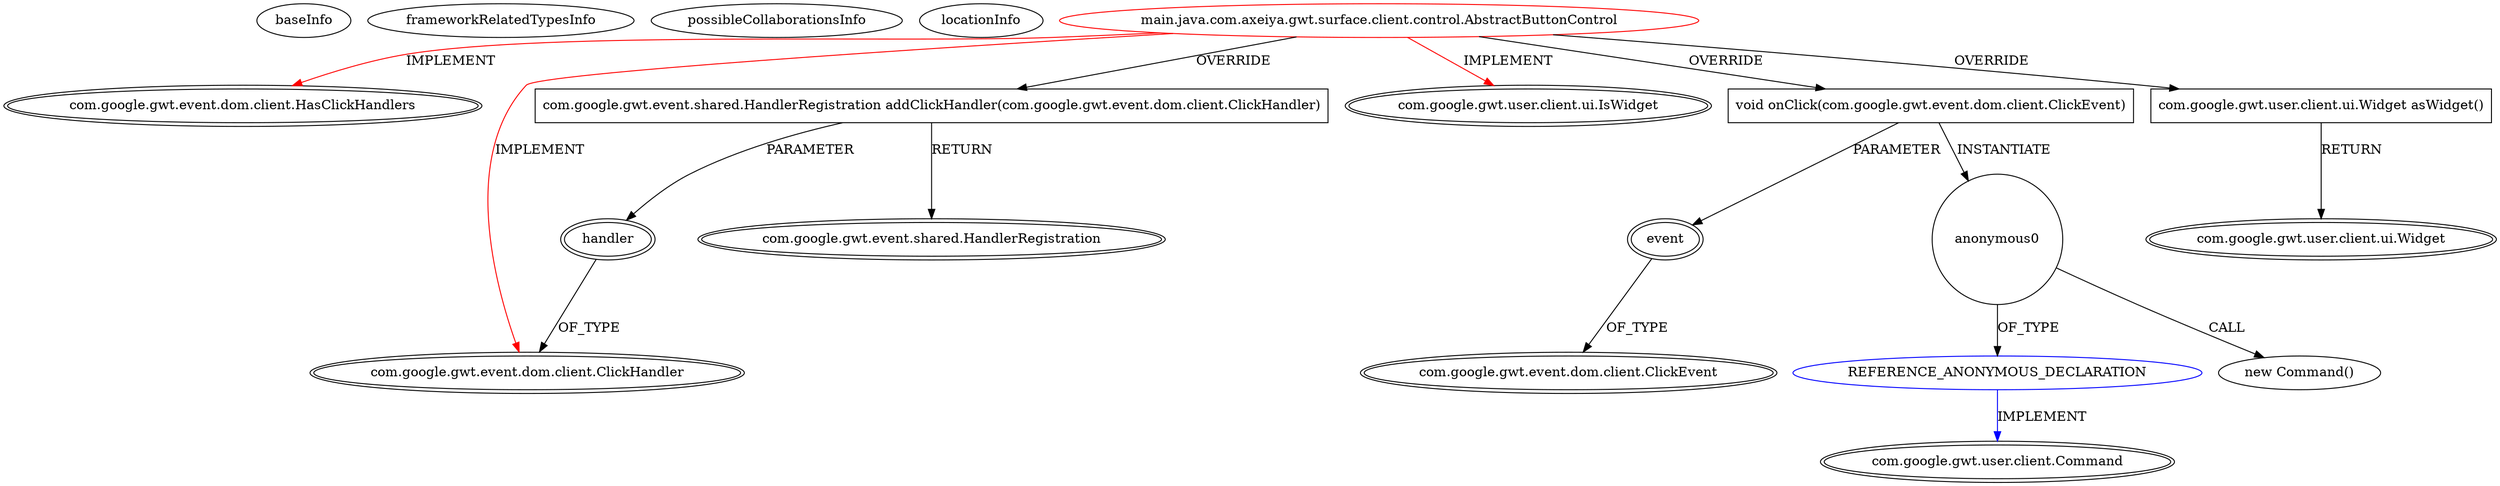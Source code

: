 digraph {
baseInfo[graphId=1187,category="extension_graph",isAnonymous=false,possibleRelation=true]
frameworkRelatedTypesInfo[0="com.google.gwt.event.dom.client.HasClickHandlers",1="com.google.gwt.event.dom.client.ClickHandler",2="com.google.gwt.user.client.ui.IsWidget"]
possibleCollaborationsInfo[0="1187~OVERRIDING_METHOD_DECLARATION-INSTANTIATION-~com.google.gwt.event.dom.client.HasClickHandlers com.google.gwt.event.dom.client.ClickHandler com.google.gwt.user.client.ui.IsWidget ~com.google.gwt.user.client.Command ~false~true"]
locationInfo[projectName="dapicard-gwt-surface",filePath="/dapicard-gwt-surface/gwt-surface-master/gwt-surface/src/main/java/com/axeiya/gwt/surface/client/control/AbstractButtonControl.java",contextSignature="AbstractButtonControl",graphId="1187"]
0[label="main.java.com.axeiya.gwt.surface.client.control.AbstractButtonControl",vertexType="ROOT_CLIENT_CLASS_DECLARATION",isFrameworkType=false,color=red]
1[label="com.google.gwt.event.dom.client.HasClickHandlers",vertexType="FRAMEWORK_INTERFACE_TYPE",isFrameworkType=true,peripheries=2]
2[label="com.google.gwt.event.dom.client.ClickHandler",vertexType="FRAMEWORK_INTERFACE_TYPE",isFrameworkType=true,peripheries=2]
3[label="com.google.gwt.user.client.ui.IsWidget",vertexType="FRAMEWORK_INTERFACE_TYPE",isFrameworkType=true,peripheries=2]
4[label="void onClick(com.google.gwt.event.dom.client.ClickEvent)",vertexType="OVERRIDING_METHOD_DECLARATION",isFrameworkType=false,shape=box]
5[label="event",vertexType="PARAMETER_DECLARATION",isFrameworkType=true,peripheries=2]
6[label="com.google.gwt.event.dom.client.ClickEvent",vertexType="FRAMEWORK_CLASS_TYPE",isFrameworkType=true,peripheries=2]
8[label="anonymous0",vertexType="VARIABLE_EXPRESION",isFrameworkType=false,shape=circle]
9[label="REFERENCE_ANONYMOUS_DECLARATION",vertexType="REFERENCE_ANONYMOUS_DECLARATION",isFrameworkType=false,color=blue]
10[label="com.google.gwt.user.client.Command",vertexType="FRAMEWORK_INTERFACE_TYPE",isFrameworkType=true,peripheries=2]
7[label="new Command()",vertexType="CONSTRUCTOR_CALL",isFrameworkType=false]
11[label="com.google.gwt.user.client.ui.Widget asWidget()",vertexType="OVERRIDING_METHOD_DECLARATION",isFrameworkType=false,shape=box]
12[label="com.google.gwt.user.client.ui.Widget",vertexType="FRAMEWORK_CLASS_TYPE",isFrameworkType=true,peripheries=2]
13[label="com.google.gwt.event.shared.HandlerRegistration addClickHandler(com.google.gwt.event.dom.client.ClickHandler)",vertexType="OVERRIDING_METHOD_DECLARATION",isFrameworkType=false,shape=box]
14[label="com.google.gwt.event.shared.HandlerRegistration",vertexType="FRAMEWORK_INTERFACE_TYPE",isFrameworkType=true,peripheries=2]
15[label="handler",vertexType="PARAMETER_DECLARATION",isFrameworkType=true,peripheries=2]
0->1[label="IMPLEMENT",color=red]
0->2[label="IMPLEMENT",color=red]
0->3[label="IMPLEMENT",color=red]
0->4[label="OVERRIDE"]
5->6[label="OF_TYPE"]
4->5[label="PARAMETER"]
4->8[label="INSTANTIATE"]
9->10[label="IMPLEMENT",color=blue]
8->9[label="OF_TYPE"]
8->7[label="CALL"]
0->11[label="OVERRIDE"]
11->12[label="RETURN"]
0->13[label="OVERRIDE"]
13->14[label="RETURN"]
15->2[label="OF_TYPE"]
13->15[label="PARAMETER"]
}
